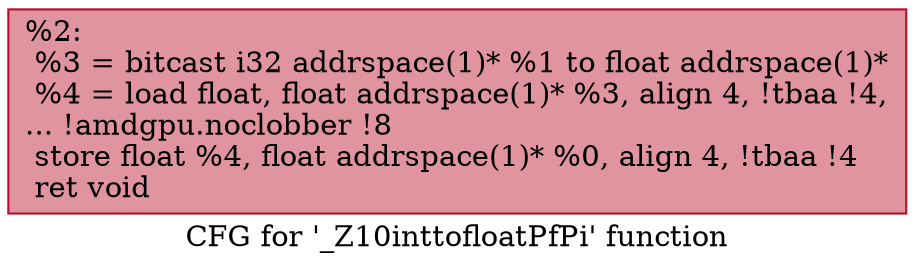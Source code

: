 digraph "CFG for '_Z10inttofloatPfPi' function" {
	label="CFG for '_Z10inttofloatPfPi' function";

	Node0x4d59a40 [shape=record,color="#b70d28ff", style=filled, fillcolor="#b70d2870",label="{%2:\l  %3 = bitcast i32 addrspace(1)* %1 to float addrspace(1)*\l  %4 = load float, float addrspace(1)* %3, align 4, !tbaa !4,\l... !amdgpu.noclobber !8\l  store float %4, float addrspace(1)* %0, align 4, !tbaa !4\l  ret void\l}"];
}
